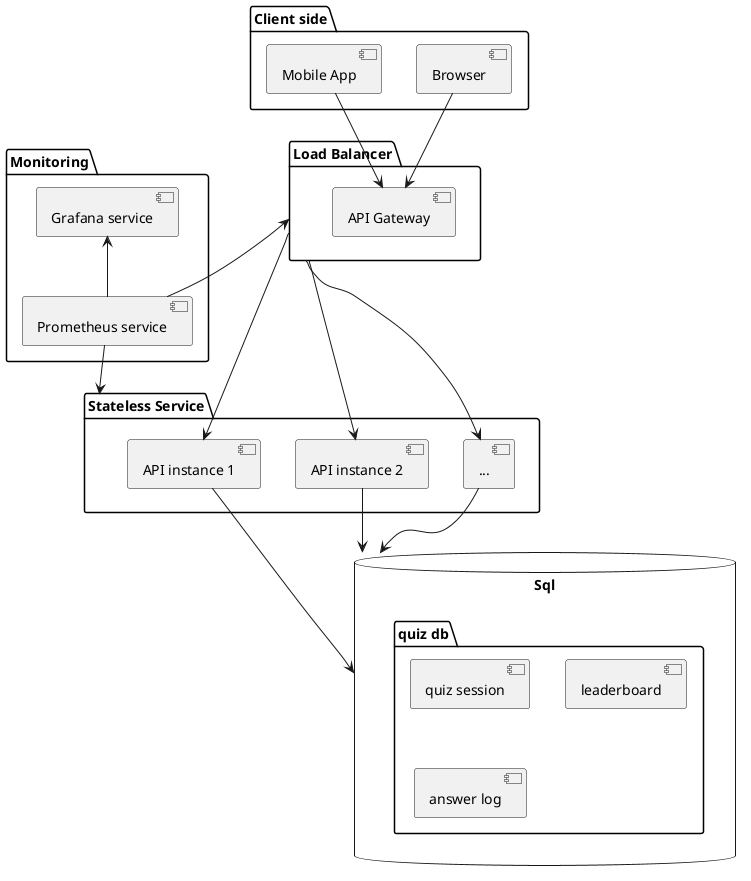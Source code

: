 @startuml


package "Client side" {
  [Browser]
  [Mobile App]
}

package "Load Balancer" {
  [API Gateway]
}

package "Stateless Service" {
  [API instance 1]
  [API instance 2]
  [...]
}

package "Monitoring" {
  [Prometheus service]
  [Grafana service]
}


database "Sql" {
  folder "quiz db" {
    [quiz session]
    [leaderboard]
    [answer log]
  }
}


[Browser] -down-> [API Gateway]
[Mobile App] -down-> [API Gateway]
[Load Balancer] -down-> [API instance 1]
[Prometheus service] -up-> [Load Balancer]
[Prometheus service] -down-> [Stateless Service]
[Prometheus service] -up-> [Grafana service]
[Load Balancer] -down-> [API instance 2]
[Load Balancer] -down-> [...]
[API instance 1] --> [Sql]
[API instance 2] --> [Sql]
[...] --> [Sql]

@enduml

